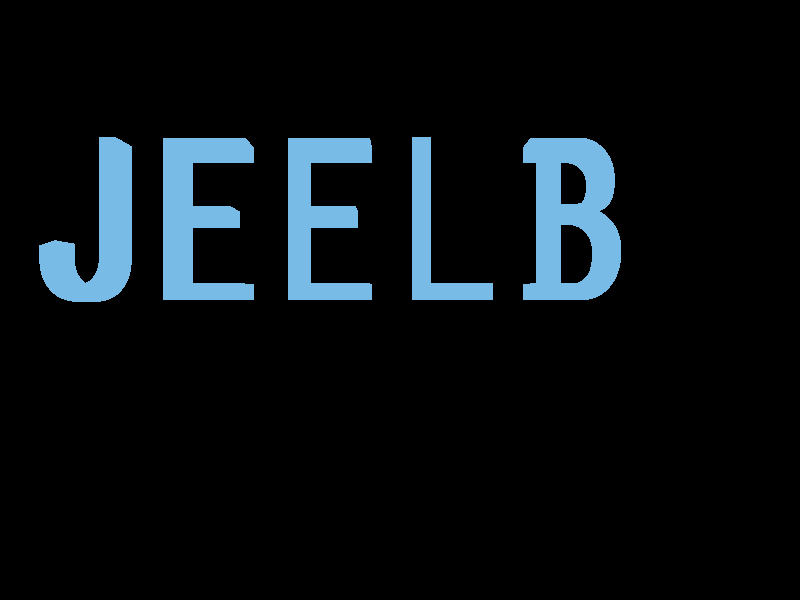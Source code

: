 #include "colors.inc"
#include "textures.inc"

camera {
    location <0, 0, -5>
    look_at  <0, 0, 0>
}

light_source {
	<0, 5, -6>
	color White
}

light_source {
	<0, -5, -6>
	color White
}

/*
===============================================================================
Texto
===============================================================================
*/

text {
	ttf "crystal.ttf" "JEELB" 0.15, 0
	pigment { color rgb <0.192157, 0.498039, 0.796078> }
	scale <2, 2, 2>
	translate <-3, 0, 0>
}